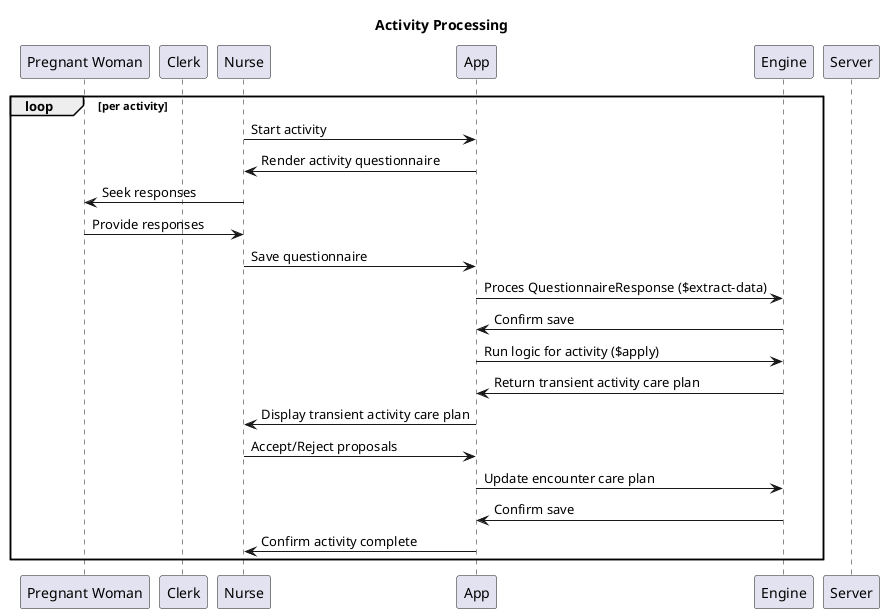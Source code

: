 @startuml ActivityProcessing
title Activity Processing
participant "Pregnant Woman" as PW
participant "Clerk" as Clerk
participant "Nurse" as Nurse
participant "App" as App
participant "Engine" as Engine
participant "Server" as Server


loop per activity
  Nurse -> App: Start activity
  App -> Nurse: Render activity questionnaire
  Nurse -> PW: Seek responses
  PW -> Nurse: Provide responses
  Nurse -> App: Save questionnaire
  App -> Engine: Proces QuestionnaireResponse ($extract-data)
  Engine -> App: Confirm save
  App -> Engine: Run logic for activity ($apply)
  Engine -> App: Return transient activity care plan
  App -> Nurse: Display transient activity care plan
  Nurse -> App: Accept/Reject proposals
  App -> Engine: Update encounter care plan
  Engine -> App: Confirm save
  App -> Nurse: Confirm activity complete
end


@enduml